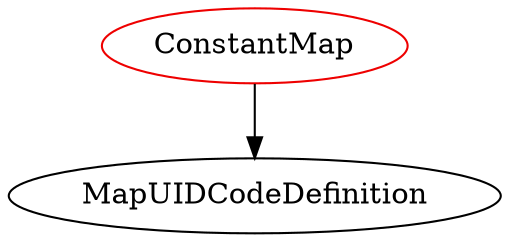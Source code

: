 digraph constantmap{
ConstantMap -> MapUIDCodeDefinition;
ConstantMap	[shape=oval, color=red2, label="ConstantMap"];
}
